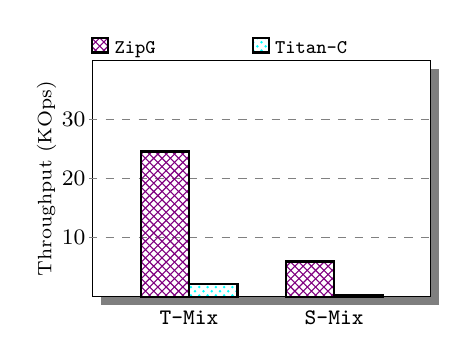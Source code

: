 \begin{tikzpicture}[xscale=0.043,yscale=0.03]

  \draw[preaction={fill=black,opacity=.5,transform canvas={xshift=3,yshift=-3}},black][fill=white] (0,0) rectangle (100, 100);

  \draw[dashed, gray] (-1, 25) -- (101, 25);
  \draw[dashed, gray] (-1, 50) -- (101, 50);
  \draw[dashed, gray] (-1, 75) -- (101, 75);

  \draw[thick, black] (-5.5, 25.00) node[align=right] {\footnotesize{10}};
  \draw[thick, black] (-5.5, 50.00) node[align=right] {\footnotesize{20}};
  \draw[thick, black] (-5.5, 75.00) node[align=right] {\footnotesize{30}};

  \node (label-align) [thick, black, align=center, rotate=90] at (-13.5, 50) {{\scriptsize Throughput (KOps)}};

  \draw[thick, pattern=crosshatch, pattern color=violet] (14.29,0) rectangle (28.57,61.54);
  \draw[thick, pattern=crosshatch dots, pattern color=cyan] (28.57,0) rectangle (42.86,5.55);

  \draw[thick, pattern=crosshatch, pattern color=violet] (57.14,0) rectangle (71.43,14.98);
  \draw[thick, pattern=crosshatch dots, pattern color=cyan] (71.43,0) rectangle (85.71,0.59);

  \draw[thick, black] (28.57, -9) node {\footnotesize{\tt{T-Mix}}};
  \draw[thick, black] (71.43, -9) node {\footnotesize{\tt{S-Mix}}};

  \draw[thick, pattern=crosshatch, pattern color=violet] (0.00, 103.5) rectangle (4.75, 109.5) node[midway,right=0.05,text height=6,text depth=0.1, anchor=west] {\scriptsize{\tt{ZipG}}};
  \draw[thick, pattern=crosshatch dots, pattern color=cyan] (47.40, 103.5) rectangle (52.15, 109.5) node[midway,right=0.05,text height=6,text depth=0.1, anchor=west] {\scriptsize{\tt{Titan-C}}};

\end{tikzpicture}